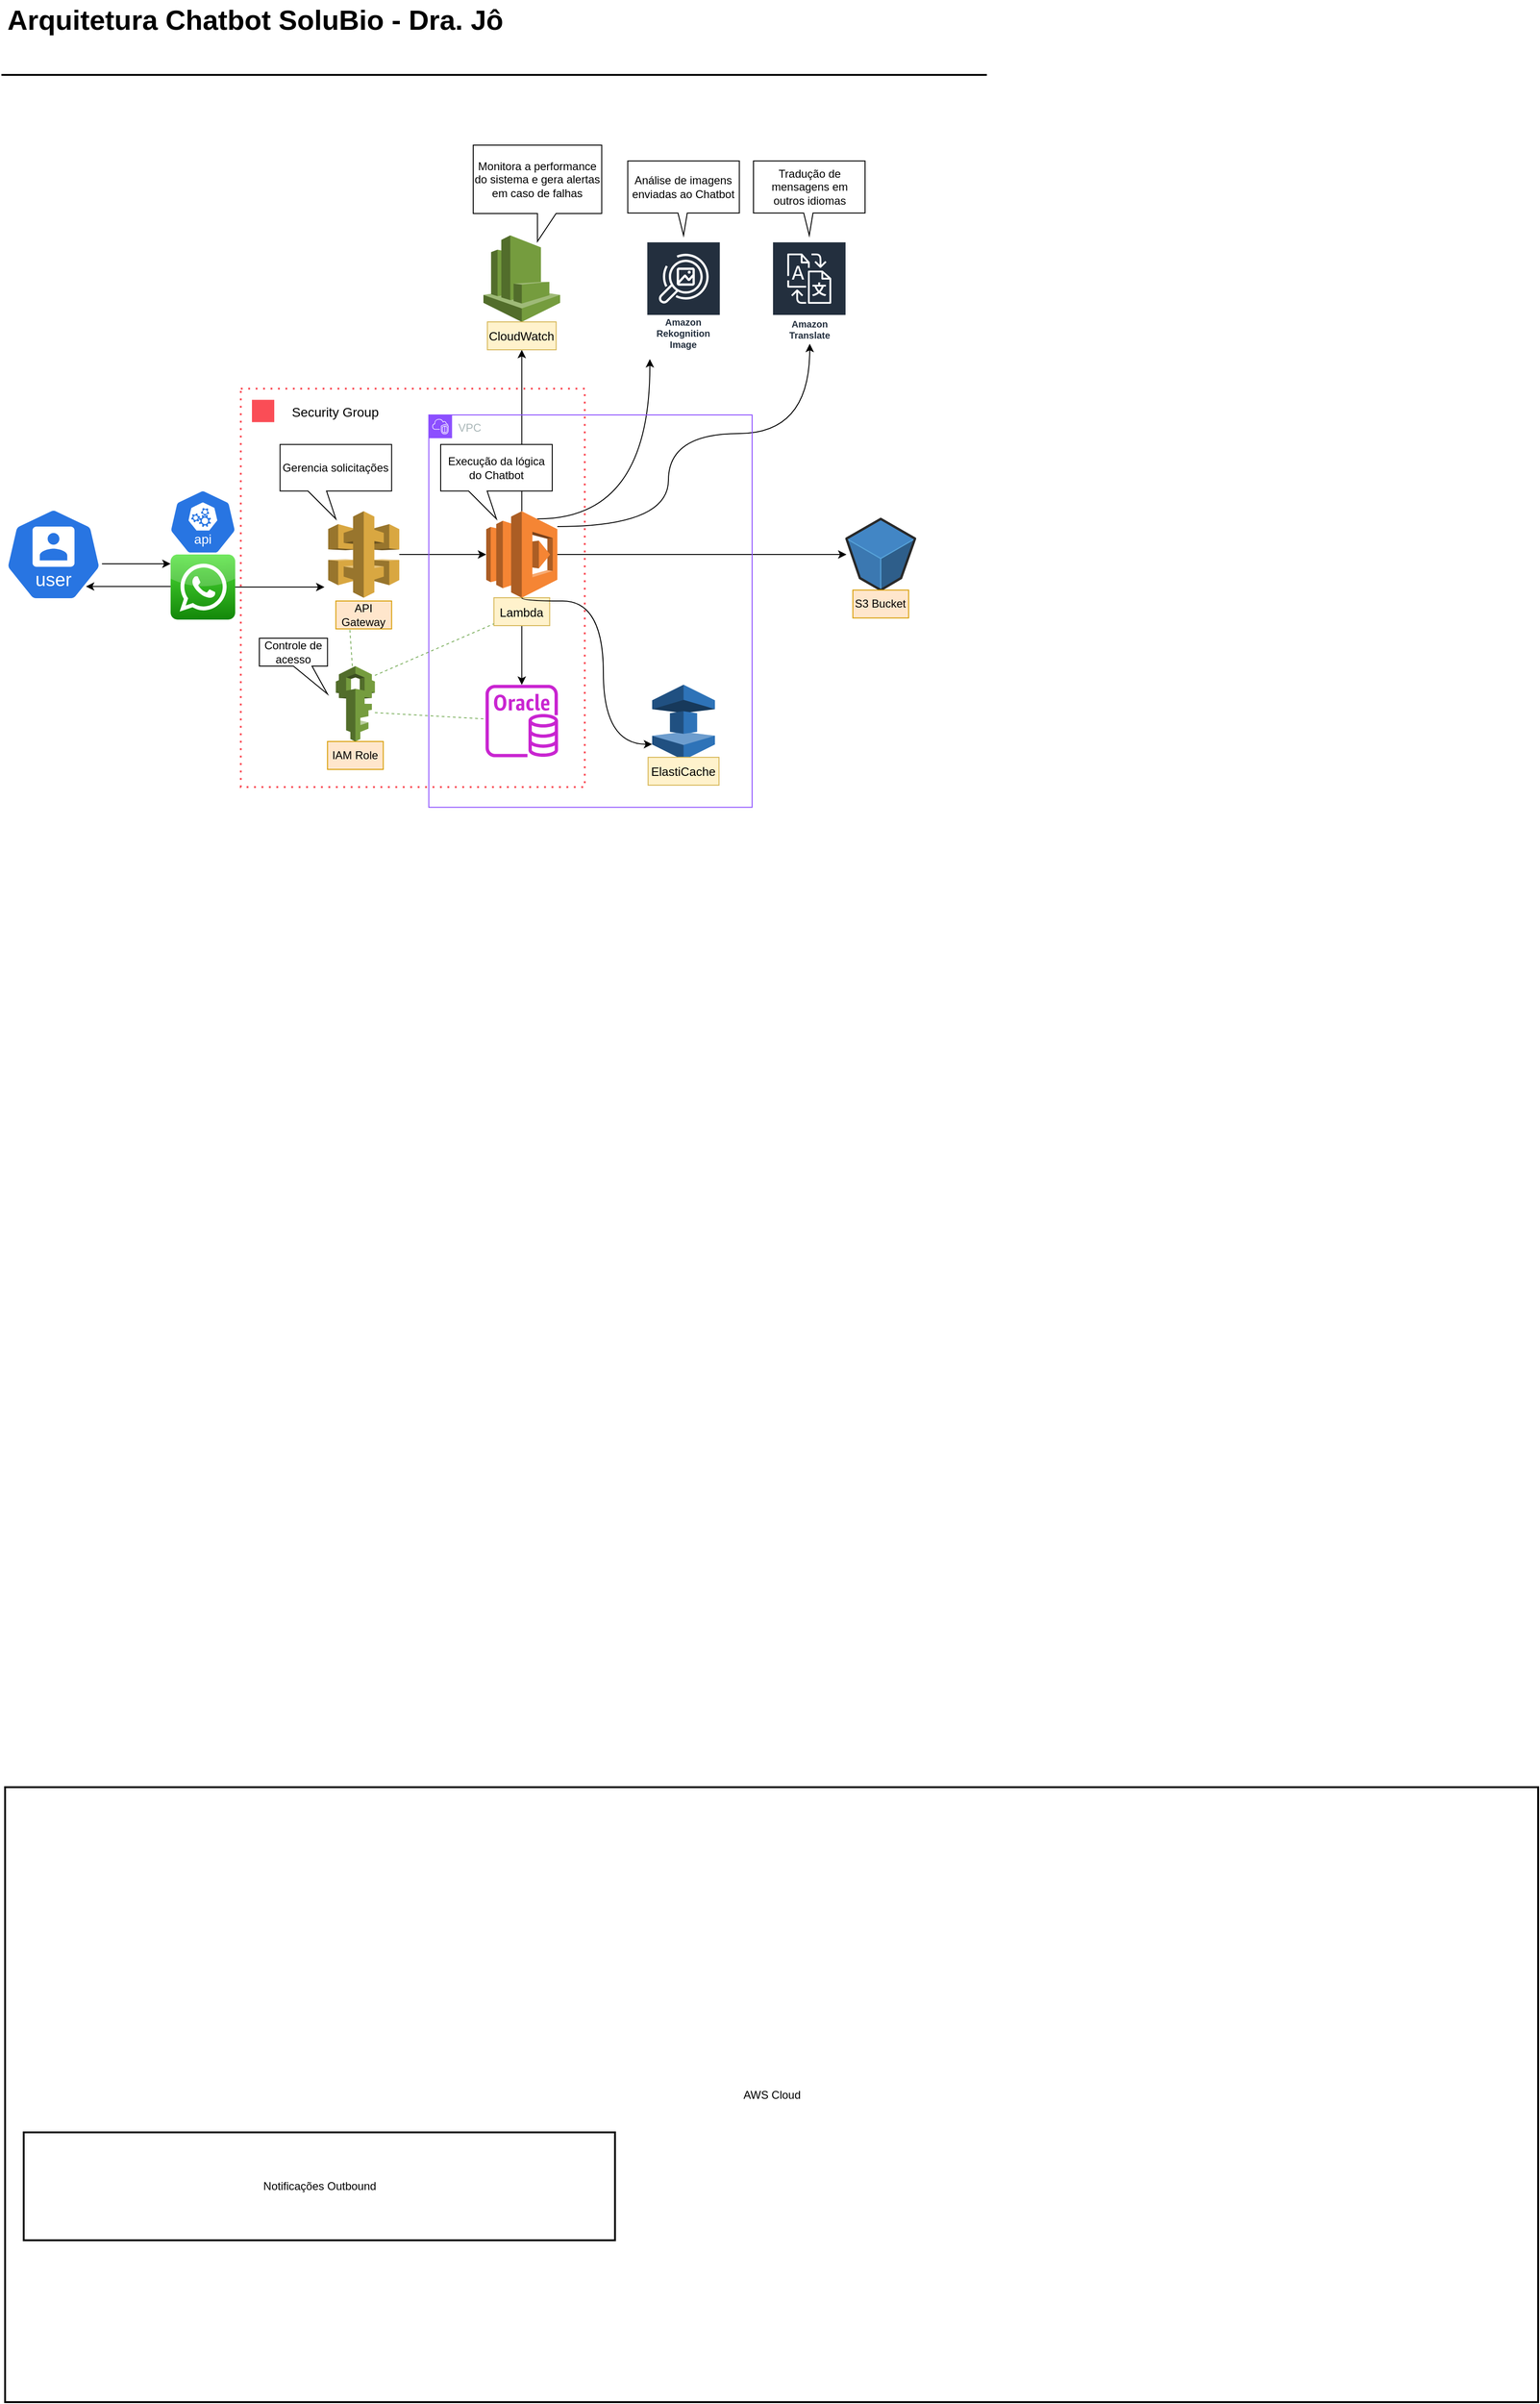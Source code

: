 <mxfile version="24.8.4">
  <diagram id="Ht1M8jgEwFfnCIfOTk4-" name="Page-1">
    <mxGraphModel dx="1302" dy="675" grid="1" gridSize="10" guides="1" tooltips="1" connect="1" arrows="1" fold="1" page="1" pageScale="1" pageWidth="1169" pageHeight="827" math="0" shadow="0">
      <root>
        <mxCell id="0" />
        <mxCell id="1" parent="0" />
        <mxCell id="-QjtrjUzRDEMRZ5MF8oH-47" value="Arquitetura Chatbot SoluBio - Dra. Jô&lt;div&gt;&lt;br&gt;&lt;/div&gt;" style="text;html=1;resizable=0;points=[];autosize=1;align=left;verticalAlign=top;spacingTop=-4;fontSize=30;fontStyle=1" parent="1" vertex="1">
          <mxGeometry x="56.5" y="64.5" width="520" height="80" as="geometry" />
        </mxCell>
        <mxCell id="SCVMTBWpLvtzJIhz15lM-1" value="" style="line;strokeWidth=2;html=1;fontSize=14;" parent="1" vertex="1">
          <mxGeometry x="52.5" y="139.5" width="1060" height="10" as="geometry" />
        </mxCell>
        <mxCell id="KcYLGZ2GjR2jxuOkW4ey-61" value="AWS Cloud" style="whiteSpace=wrap;strokeWidth=2;" vertex="1" parent="1">
          <mxGeometry x="56.5" y="1985" width="1649" height="661" as="geometry" />
        </mxCell>
        <mxCell id="KcYLGZ2GjR2jxuOkW4ey-62" value="Notificações Outbound" style="whiteSpace=wrap;strokeWidth=2;" vertex="1" parent="1">
          <mxGeometry x="76.5" y="2356" width="636" height="116" as="geometry" />
        </mxCell>
        <mxCell id="KcYLGZ2GjR2jxuOkW4ey-163" value="" style="edgeStyle=orthogonalEdgeStyle;rounded=0;orthogonalLoop=1;jettySize=auto;html=1;" edge="1" parent="1" source="KcYLGZ2GjR2jxuOkW4ey-156" target="KcYLGZ2GjR2jxuOkW4ey-159">
          <mxGeometry relative="1" as="geometry">
            <Array as="points">
              <mxPoint x="204" y="670" />
              <mxPoint x="204" y="670" />
            </Array>
          </mxGeometry>
        </mxCell>
        <mxCell id="KcYLGZ2GjR2jxuOkW4ey-156" value="" style="aspect=fixed;sketch=0;html=1;dashed=0;whitespace=wrap;verticalLabelPosition=bottom;verticalAlign=top;fillColor=#2875E2;strokeColor=#ffffff;points=[[0.005,0.63,0],[0.1,0.2,0],[0.9,0.2,0],[0.5,0,0],[0.995,0.63,0],[0.72,0.99,0],[0.5,1,0],[0.28,0.99,0]];shape=mxgraph.kubernetes.icon2;kubernetesLabel=1;prIcon=user" vertex="1" parent="1">
          <mxGeometry x="56.5" y="610" width="104.17" height="100" as="geometry" />
        </mxCell>
        <mxCell id="KcYLGZ2GjR2jxuOkW4ey-157" value="" style="aspect=fixed;sketch=0;html=1;dashed=0;whitespace=wrap;verticalLabelPosition=bottom;verticalAlign=top;fillColor=#2875E2;strokeColor=#ffffff;points=[[0.005,0.63,0],[0.1,0.2,0],[0.9,0.2,0],[0.5,0,0],[0.995,0.63,0],[0.72,0.99,0],[0.5,1,0],[0.28,0.99,0]];shape=mxgraph.kubernetes.icon2;kubernetesLabel=1;prIcon=api" vertex="1" parent="1">
          <mxGeometry x="232.8" y="590" width="72.92" height="70" as="geometry" />
        </mxCell>
        <mxCell id="KcYLGZ2GjR2jxuOkW4ey-177" value="" style="edgeStyle=orthogonalEdgeStyle;rounded=0;orthogonalLoop=1;jettySize=auto;html=1;entryX=0.834;entryY=0.844;entryDx=0;entryDy=0;entryPerimeter=0;" edge="1" parent="1" source="KcYLGZ2GjR2jxuOkW4ey-159" target="KcYLGZ2GjR2jxuOkW4ey-156">
          <mxGeometry relative="1" as="geometry">
            <Array as="points">
              <mxPoint x="144" y="695" />
            </Array>
          </mxGeometry>
        </mxCell>
        <mxCell id="KcYLGZ2GjR2jxuOkW4ey-197" style="edgeStyle=orthogonalEdgeStyle;rounded=0;orthogonalLoop=1;jettySize=auto;html=1;" edge="1" parent="1" source="KcYLGZ2GjR2jxuOkW4ey-159">
          <mxGeometry relative="1" as="geometry">
            <mxPoint x="400" y="695" as="targetPoint" />
          </mxGeometry>
        </mxCell>
        <mxCell id="KcYLGZ2GjR2jxuOkW4ey-159" value="" style="dashed=0;outlineConnect=0;html=1;align=center;labelPosition=center;verticalLabelPosition=bottom;verticalAlign=top;shape=mxgraph.webicons.whatsapp;fillColor=#4FE238;gradientColor=#138709" vertex="1" parent="1">
          <mxGeometry x="234.52" y="660" width="69.48" height="70" as="geometry" />
        </mxCell>
        <mxCell id="KcYLGZ2GjR2jxuOkW4ey-168" value="" style="edgeStyle=orthogonalEdgeStyle;rounded=0;orthogonalLoop=1;jettySize=auto;html=1;" edge="1" parent="1" source="KcYLGZ2GjR2jxuOkW4ey-165" target="KcYLGZ2GjR2jxuOkW4ey-167">
          <mxGeometry relative="1" as="geometry" />
        </mxCell>
        <mxCell id="KcYLGZ2GjR2jxuOkW4ey-165" value="" style="outlineConnect=0;dashed=0;verticalLabelPosition=bottom;verticalAlign=top;align=center;html=1;shape=mxgraph.aws3.api_gateway;fillColor=#D9A741;gradientColor=none;" vertex="1" parent="1">
          <mxGeometry x="404" y="613.5" width="76.5" height="93" as="geometry" />
        </mxCell>
        <mxCell id="KcYLGZ2GjR2jxuOkW4ey-204" style="edgeStyle=orthogonalEdgeStyle;rounded=0;orthogonalLoop=1;jettySize=auto;html=1;entryX=0.5;entryY=1;entryDx=0;entryDy=0;" edge="1" parent="1" source="KcYLGZ2GjR2jxuOkW4ey-167" target="KcYLGZ2GjR2jxuOkW4ey-201">
          <mxGeometry relative="1" as="geometry" />
        </mxCell>
        <mxCell id="KcYLGZ2GjR2jxuOkW4ey-205" value="" style="edgeStyle=orthogonalEdgeStyle;rounded=0;orthogonalLoop=1;jettySize=auto;html=1;" edge="1" parent="1" source="KcYLGZ2GjR2jxuOkW4ey-167" target="KcYLGZ2GjR2jxuOkW4ey-188">
          <mxGeometry relative="1" as="geometry" />
        </mxCell>
        <mxCell id="KcYLGZ2GjR2jxuOkW4ey-206" style="edgeStyle=orthogonalEdgeStyle;rounded=0;orthogonalLoop=1;jettySize=auto;html=1;curved=1;" edge="1" parent="1">
          <mxGeometry relative="1" as="geometry">
            <mxPoint x="628.75" y="621.75" as="sourcePoint" />
            <mxPoint x="750" y="450" as="targetPoint" />
          </mxGeometry>
        </mxCell>
        <mxCell id="KcYLGZ2GjR2jxuOkW4ey-207" style="edgeStyle=orthogonalEdgeStyle;rounded=0;orthogonalLoop=1;jettySize=auto;html=1;curved=1;" edge="1" parent="1" source="KcYLGZ2GjR2jxuOkW4ey-167" target="KcYLGZ2GjR2jxuOkW4ey-195">
          <mxGeometry relative="1" as="geometry">
            <mxPoint x="660" y="650" as="sourcePoint" />
            <Array as="points">
              <mxPoint x="770" y="630" />
              <mxPoint x="770" y="530" />
              <mxPoint x="922" y="530" />
            </Array>
          </mxGeometry>
        </mxCell>
        <UserObject label="" id="KcYLGZ2GjR2jxuOkW4ey-167">
          <mxCell style="outlineConnect=0;dashed=0;verticalLabelPosition=bottom;verticalAlign=top;align=center;html=1;shape=mxgraph.aws3.lambda;fillColor=#F58534;gradientColor=none;" vertex="1" parent="1">
            <mxGeometry x="574" y="613.5" width="76.5" height="93" as="geometry" />
          </mxCell>
        </UserObject>
        <mxCell id="KcYLGZ2GjR2jxuOkW4ey-171" value="API Gateway" style="text;html=1;align=center;verticalAlign=middle;whiteSpace=wrap;rounded=0;fillColor=#ffe6cc;strokeColor=#d79b00;" vertex="1" parent="1">
          <mxGeometry x="412.26" y="710" width="60" height="30" as="geometry" />
        </mxCell>
        <mxCell id="KcYLGZ2GjR2jxuOkW4ey-198" value="" style="edgeStyle=orthogonalEdgeStyle;rounded=0;orthogonalLoop=1;jettySize=auto;html=1;" edge="1" parent="1" source="KcYLGZ2GjR2jxuOkW4ey-172" target="KcYLGZ2GjR2jxuOkW4ey-174">
          <mxGeometry relative="1" as="geometry" />
        </mxCell>
        <mxCell id="KcYLGZ2GjR2jxuOkW4ey-172" value="&lt;font style=&quot;font-size: 13px;&quot;&gt;Lambda&lt;/font&gt;" style="text;html=1;align=center;verticalAlign=middle;whiteSpace=wrap;rounded=0;fillColor=#fff2cc;strokeColor=#d6b656;" vertex="1" parent="1">
          <mxGeometry x="582.26" y="706.5" width="60" height="30" as="geometry" />
        </mxCell>
        <mxCell id="KcYLGZ2GjR2jxuOkW4ey-174" value="" style="sketch=0;outlineConnect=0;fontColor=#232F3E;gradientColor=none;fillColor=#C925D1;strokeColor=none;dashed=0;verticalLabelPosition=bottom;verticalAlign=top;align=center;html=1;fontSize=12;fontStyle=0;aspect=fixed;pointerEvents=1;shape=mxgraph.aws4.rds_oracle_instance;" vertex="1" parent="1">
          <mxGeometry x="573.26" y="800" width="78" height="78" as="geometry" />
        </mxCell>
        <mxCell id="KcYLGZ2GjR2jxuOkW4ey-184" value="" style="outlineConnect=0;dashed=0;verticalLabelPosition=bottom;verticalAlign=top;align=center;html=1;shape=mxgraph.aws3.elasticache;fillColor=#2E73B8;gradientColor=none;" vertex="1" parent="1">
          <mxGeometry x="752.51" y="800" width="67.5" height="81" as="geometry" />
        </mxCell>
        <mxCell id="KcYLGZ2GjR2jxuOkW4ey-186" value="&lt;font style=&quot;font-size: 13px;&quot;&gt;ElastiCache&lt;/font&gt;" style="text;html=1;align=center;verticalAlign=middle;whiteSpace=wrap;rounded=0;fillColor=#fff2cc;strokeColor=#d6b656;" vertex="1" parent="1">
          <mxGeometry x="748.13" y="878" width="76.25" height="30" as="geometry" />
        </mxCell>
        <mxCell id="KcYLGZ2GjR2jxuOkW4ey-188" value="" style="verticalLabelPosition=bottom;html=1;verticalAlign=top;strokeWidth=1;align=center;outlineConnect=0;dashed=0;outlineConnect=0;shape=mxgraph.aws3d.s3Bucket;fillColor=#4286c5;strokeColor=#57A2D8;aspect=fixed;" vertex="1" parent="1">
          <mxGeometry x="961.5" y="621.75" width="73.74" height="76.5" as="geometry" />
        </mxCell>
        <mxCell id="KcYLGZ2GjR2jxuOkW4ey-189" value="S3 Bucket" style="text;html=1;align=center;verticalAlign=middle;whiteSpace=wrap;rounded=0;fillColor=#ffe6cc;strokeColor=#d79b00;" vertex="1" parent="1">
          <mxGeometry x="968.37" y="698.25" width="60" height="30" as="geometry" />
        </mxCell>
        <mxCell id="KcYLGZ2GjR2jxuOkW4ey-191" value="" style="outlineConnect=0;dashed=0;verticalLabelPosition=bottom;verticalAlign=top;align=center;html=1;shape=mxgraph.aws3.cloudwatch;fillColor=#759C3E;gradientColor=none;" vertex="1" parent="1">
          <mxGeometry x="571" y="317" width="82.5" height="93" as="geometry" />
        </mxCell>
        <mxCell id="KcYLGZ2GjR2jxuOkW4ey-193" value="&lt;div style=&quot;&quot;&gt;Monitora a performance do sistema e gera alertas em caso de falhas&lt;/div&gt;" style="shape=callout;whiteSpace=wrap;html=1;perimeter=calloutPerimeter;align=center;" vertex="1" parent="1">
          <mxGeometry x="560" y="220" width="138.25" height="103.5" as="geometry" />
        </mxCell>
        <mxCell id="KcYLGZ2GjR2jxuOkW4ey-194" value="Amazon Rekognition Image" style="sketch=0;outlineConnect=0;fontColor=#232F3E;gradientColor=none;strokeColor=#ffffff;fillColor=#232F3E;dashed=0;verticalLabelPosition=middle;verticalAlign=bottom;align=center;html=1;whiteSpace=wrap;fontSize=10;fontStyle=1;spacing=3;shape=mxgraph.aws4.productIcon;prIcon=mxgraph.aws4.rekognition_image;" vertex="1" parent="1">
          <mxGeometry x="746.26" y="323.5" width="80" height="120" as="geometry" />
        </mxCell>
        <mxCell id="KcYLGZ2GjR2jxuOkW4ey-195" value="Amazon Translate" style="sketch=0;outlineConnect=0;fontColor=#232F3E;gradientColor=none;strokeColor=#ffffff;fillColor=#232F3E;dashed=0;verticalLabelPosition=middle;verticalAlign=bottom;align=center;html=1;whiteSpace=wrap;fontSize=10;fontStyle=1;spacing=3;shape=mxgraph.aws4.productIcon;prIcon=mxgraph.aws4.translate;" vertex="1" parent="1">
          <mxGeometry x="881.5" y="323.5" width="80" height="110" as="geometry" />
        </mxCell>
        <mxCell id="KcYLGZ2GjR2jxuOkW4ey-200" style="edgeStyle=orthogonalEdgeStyle;rounded=0;orthogonalLoop=1;jettySize=auto;html=1;entryX=0;entryY=0.79;entryDx=0;entryDy=0;entryPerimeter=0;curved=1;" edge="1" parent="1" source="KcYLGZ2GjR2jxuOkW4ey-167" target="KcYLGZ2GjR2jxuOkW4ey-184">
          <mxGeometry relative="1" as="geometry">
            <Array as="points">
              <mxPoint x="612" y="710" />
              <mxPoint x="700" y="710" />
              <mxPoint x="700" y="864" />
            </Array>
          </mxGeometry>
        </mxCell>
        <mxCell id="KcYLGZ2GjR2jxuOkW4ey-201" value="&lt;font style=&quot;font-size: 13px;&quot;&gt;CloudWatch&lt;/font&gt;" style="text;html=1;align=center;verticalAlign=middle;whiteSpace=wrap;rounded=0;fillColor=#fff2cc;strokeColor=#d6b656;" vertex="1" parent="1">
          <mxGeometry x="575.25" y="410" width="74" height="30" as="geometry" />
        </mxCell>
        <mxCell id="KcYLGZ2GjR2jxuOkW4ey-208" value="Gerencia solicitações" style="shape=callout;whiteSpace=wrap;html=1;perimeter=calloutPerimeter;size=30;position=0.25;" vertex="1" parent="1">
          <mxGeometry x="352.26" y="541.75" width="120" height="80" as="geometry" />
        </mxCell>
        <mxCell id="KcYLGZ2GjR2jxuOkW4ey-209" value="Execução da lógica do Chatbot" style="shape=callout;whiteSpace=wrap;html=1;perimeter=calloutPerimeter;size=30;position=0.25;" vertex="1" parent="1">
          <mxGeometry x="525" y="541.75" width="120" height="80" as="geometry" />
        </mxCell>
        <mxCell id="KcYLGZ2GjR2jxuOkW4ey-211" value="Análise de imagens enviadas ao Chatbot" style="shape=callout;whiteSpace=wrap;html=1;perimeter=calloutPerimeter;size=24;position=0.45;base=10;" vertex="1" parent="1">
          <mxGeometry x="726.26" y="237" width="120" height="80" as="geometry" />
        </mxCell>
        <mxCell id="KcYLGZ2GjR2jxuOkW4ey-212" value="Tradução de mensagens em outros idiomas" style="shape=callout;whiteSpace=wrap;html=1;perimeter=calloutPerimeter;size=24;position=0.45;base=10;" vertex="1" parent="1">
          <mxGeometry x="861.5" y="237" width="120" height="80" as="geometry" />
        </mxCell>
        <mxCell id="KcYLGZ2GjR2jxuOkW4ey-221" value="" style="endArrow=none;dashed=1;html=1;rounded=0;fillColor=#d5e8d4;strokeColor=#82b366;" edge="1" parent="1" target="KcYLGZ2GjR2jxuOkW4ey-174">
          <mxGeometry width="50" height="50" relative="1" as="geometry">
            <mxPoint x="454.26" y="830" as="sourcePoint" />
            <mxPoint x="504.26" y="780" as="targetPoint" />
          </mxGeometry>
        </mxCell>
        <mxCell id="KcYLGZ2GjR2jxuOkW4ey-220" value="" style="endArrow=none;dashed=1;html=1;rounded=0;entryX=0.25;entryY=1;entryDx=0;entryDy=0;fillColor=#d5e8d4;strokeColor=#82b366;" edge="1" parent="1" target="KcYLGZ2GjR2jxuOkW4ey-171">
          <mxGeometry width="50" height="50" relative="1" as="geometry">
            <mxPoint x="430" y="780" as="sourcePoint" />
            <mxPoint x="480" y="730" as="targetPoint" />
          </mxGeometry>
        </mxCell>
        <mxCell id="KcYLGZ2GjR2jxuOkW4ey-219" value="" style="endArrow=none;dashed=1;html=1;rounded=0;curved=1;fillColor=#d5e8d4;strokeColor=#82b366;" edge="1" parent="1" target="KcYLGZ2GjR2jxuOkW4ey-172">
          <mxGeometry width="50" height="50" relative="1" as="geometry">
            <mxPoint x="454.26" y="790" as="sourcePoint" />
            <mxPoint x="504.26" y="740" as="targetPoint" />
          </mxGeometry>
        </mxCell>
        <mxCell id="KcYLGZ2GjR2jxuOkW4ey-223" value="Controle de acesso" style="shape=callout;whiteSpace=wrap;html=1;perimeter=calloutPerimeter;position2=1;" vertex="1" parent="1">
          <mxGeometry x="330" y="750" width="73.26" height="60" as="geometry" />
        </mxCell>
        <mxCell id="KcYLGZ2GjR2jxuOkW4ey-222" value="IAM Role" style="text;html=1;align=center;verticalAlign=middle;whiteSpace=wrap;rounded=0;fillColor=#ffe6cc;strokeColor=#d79b00;" vertex="1" parent="1">
          <mxGeometry x="403.26" y="861" width="60" height="30" as="geometry" />
        </mxCell>
        <mxCell id="KcYLGZ2GjR2jxuOkW4ey-214" value="" style="outlineConnect=0;dashed=0;verticalLabelPosition=bottom;verticalAlign=top;align=center;html=1;shape=mxgraph.aws3.iam;fillColor=#759C3E;gradientColor=none;" vertex="1" parent="1">
          <mxGeometry x="412.26" y="780" width="42" height="81" as="geometry" />
        </mxCell>
        <mxCell id="KcYLGZ2GjR2jxuOkW4ey-227" value="" style="container=0;collapsible=0;expand=0;recursiveResize=0;html=1;whiteSpace=wrap;image=;strokeColor=#FA4D56;fillColor=none;dashed=1;dashPattern=1 3;strokeWidth=2" vertex="1" parent="1">
          <mxGeometry x="310" y="481.75" width="370" height="428.25" as="geometry" />
        </mxCell>
        <mxCell id="KcYLGZ2GjR2jxuOkW4ey-228" value="Security Group" style="shape=rect;fillColor=none;aspect=fixed;resizable=0;labelPosition=right;verticalLabelPosition=middle;align=left;verticalAlign=middle;strokeColor=none;part=1;spacingLeft=5;fontSize=14;" vertex="1" parent="KcYLGZ2GjR2jxuOkW4ey-227">
          <mxGeometry width="48" height="48" relative="1" as="geometry" />
        </mxCell>
        <mxCell id="KcYLGZ2GjR2jxuOkW4ey-229" value="" style="fillColor=#FA4D56;shape=mxgraph.ibm_cloud.group--security;strokeColor=none;dashed=0;outlineConnect=0;html=1;labelPosition=center;verticalLabelPosition=bottom;verticalAlign=top;part=1;movable=0;resizable=0;rotatable=0;" vertex="1" parent="KcYLGZ2GjR2jxuOkW4ey-228">
          <mxGeometry width="24" height="24" relative="1" as="geometry">
            <mxPoint x="12" y="12" as="offset" />
          </mxGeometry>
        </mxCell>
        <mxCell id="KcYLGZ2GjR2jxuOkW4ey-230" value="VPC" style="points=[[0,0],[0.25,0],[0.5,0],[0.75,0],[1,0],[1,0.25],[1,0.5],[1,0.75],[1,1],[0.75,1],[0.5,1],[0.25,1],[0,1],[0,0.75],[0,0.5],[0,0.25]];outlineConnect=0;gradientColor=none;html=1;whiteSpace=wrap;fontSize=12;fontStyle=0;container=1;pointerEvents=0;collapsible=0;recursiveResize=0;shape=mxgraph.aws4.group;grIcon=mxgraph.aws4.group_vpc2;strokeColor=#8C4FFF;fillColor=none;verticalAlign=top;align=left;spacingLeft=30;fontColor=#AAB7B8;dashed=0;" vertex="1" parent="KcYLGZ2GjR2jxuOkW4ey-227">
          <mxGeometry x="202.26" y="28.25" width="347.74" height="421.75" as="geometry" />
        </mxCell>
      </root>
    </mxGraphModel>
  </diagram>
</mxfile>
